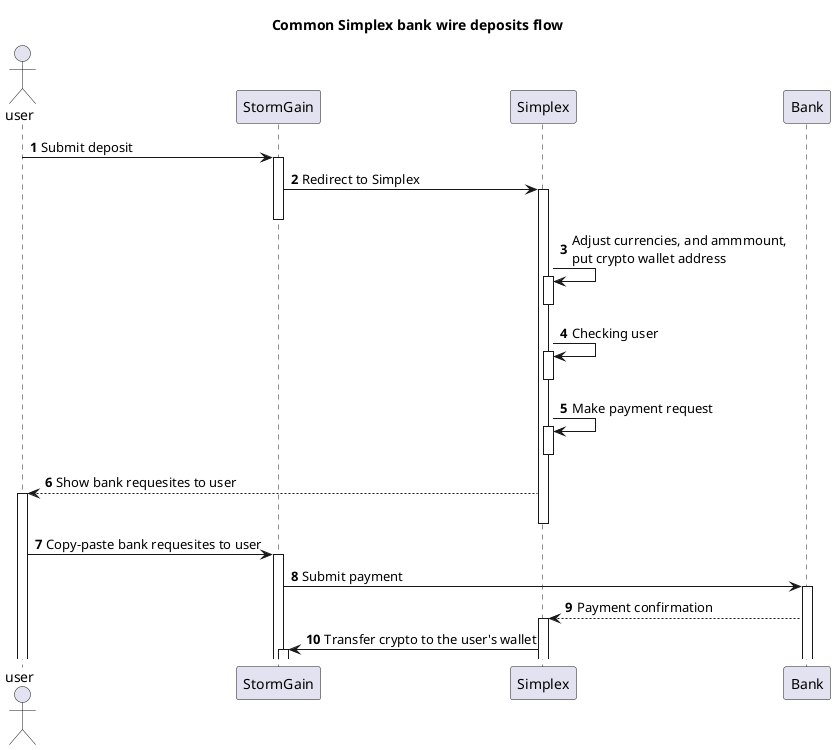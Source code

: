 @startuml

title Common Simplex bank wire deposits flow

autonumber

actor user
participant StormGain
participant Simplex
participant Bank

user -> StormGain ++: Submit deposit

StormGain -> Simplex ++: Redirect to Simplex
deactivate StormGain

Simplex -> Simplex ++: Adjust currencies, and ammmount, \nput crypto wallet address
deactivate Simplex

Simplex -> Simplex ++: Checking user
deactivate Simplex

Simplex -> Simplex ++: Make payment request
deactivate Simplex

Simplex --> user ++: Show bank requesites to user
deactivate Simplex

user -> StormGain ++: Copy-paste bank requesites to user

StormGain -> Bank ++: Submit payment

Bank --> Simplex ++: Payment confirmation

Simplex -> StormGain ++: Transfer crypto to the user's wallet


@enduml